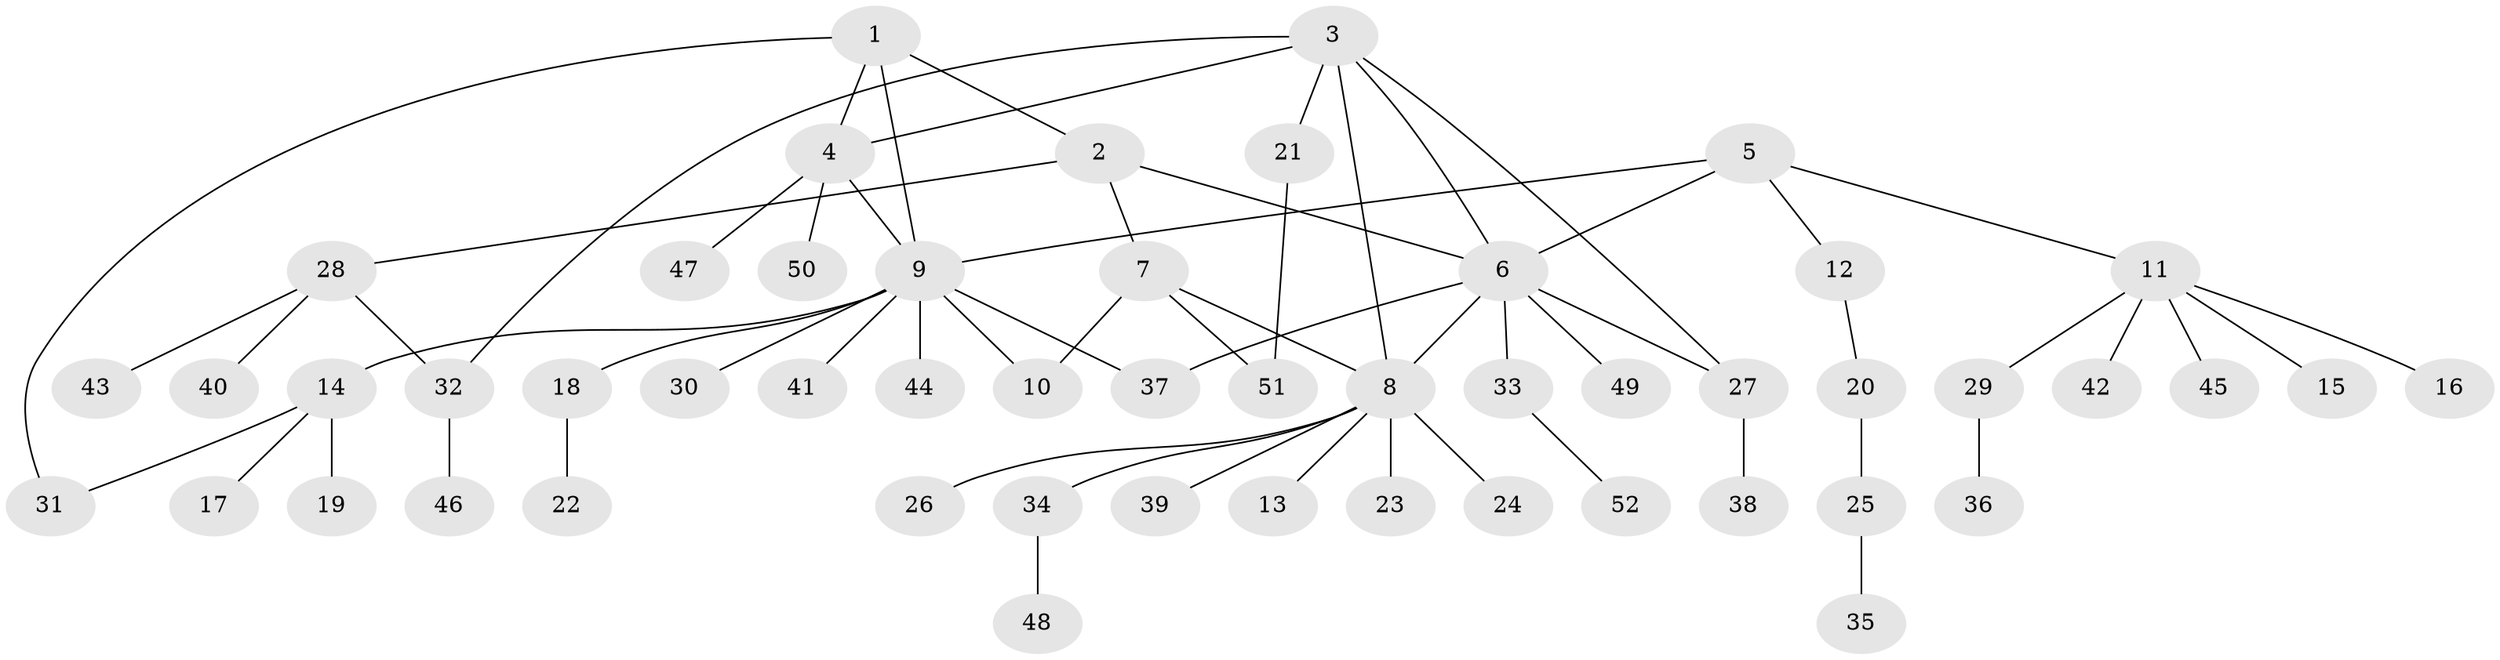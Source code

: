 // coarse degree distribution, {8: 0.0625, 7: 0.0625, 2: 0.4375, 3: 0.125, 1: 0.3125}
// Generated by graph-tools (version 1.1) at 2025/52/03/04/25 22:52:43]
// undirected, 52 vertices, 62 edges
graph export_dot {
  node [color=gray90,style=filled];
  1;
  2;
  3;
  4;
  5;
  6;
  7;
  8;
  9;
  10;
  11;
  12;
  13;
  14;
  15;
  16;
  17;
  18;
  19;
  20;
  21;
  22;
  23;
  24;
  25;
  26;
  27;
  28;
  29;
  30;
  31;
  32;
  33;
  34;
  35;
  36;
  37;
  38;
  39;
  40;
  41;
  42;
  43;
  44;
  45;
  46;
  47;
  48;
  49;
  50;
  51;
  52;
  1 -- 2;
  1 -- 4;
  1 -- 9;
  1 -- 31;
  2 -- 6;
  2 -- 7;
  2 -- 28;
  3 -- 4;
  3 -- 6;
  3 -- 8;
  3 -- 21;
  3 -- 27;
  3 -- 32;
  4 -- 9;
  4 -- 47;
  4 -- 50;
  5 -- 6;
  5 -- 9;
  5 -- 11;
  5 -- 12;
  6 -- 8;
  6 -- 27;
  6 -- 33;
  6 -- 37;
  6 -- 49;
  7 -- 8;
  7 -- 10;
  7 -- 51;
  8 -- 13;
  8 -- 23;
  8 -- 24;
  8 -- 26;
  8 -- 34;
  8 -- 39;
  9 -- 10;
  9 -- 14;
  9 -- 18;
  9 -- 30;
  9 -- 37;
  9 -- 41;
  9 -- 44;
  11 -- 15;
  11 -- 16;
  11 -- 29;
  11 -- 42;
  11 -- 45;
  12 -- 20;
  14 -- 17;
  14 -- 19;
  14 -- 31;
  18 -- 22;
  20 -- 25;
  21 -- 51;
  25 -- 35;
  27 -- 38;
  28 -- 32;
  28 -- 40;
  28 -- 43;
  29 -- 36;
  32 -- 46;
  33 -- 52;
  34 -- 48;
}
